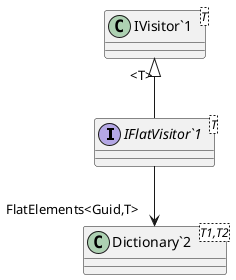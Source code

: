 @startuml
interface "IFlatVisitor`1"<T> {
}
class "IVisitor`1"<T> {
}
class "Dictionary`2"<T1,T2> {
}
"IVisitor`1" "<T>" <|-- "IFlatVisitor`1"
"IFlatVisitor`1" --> "FlatElements<Guid,T>" "Dictionary`2"
@enduml
